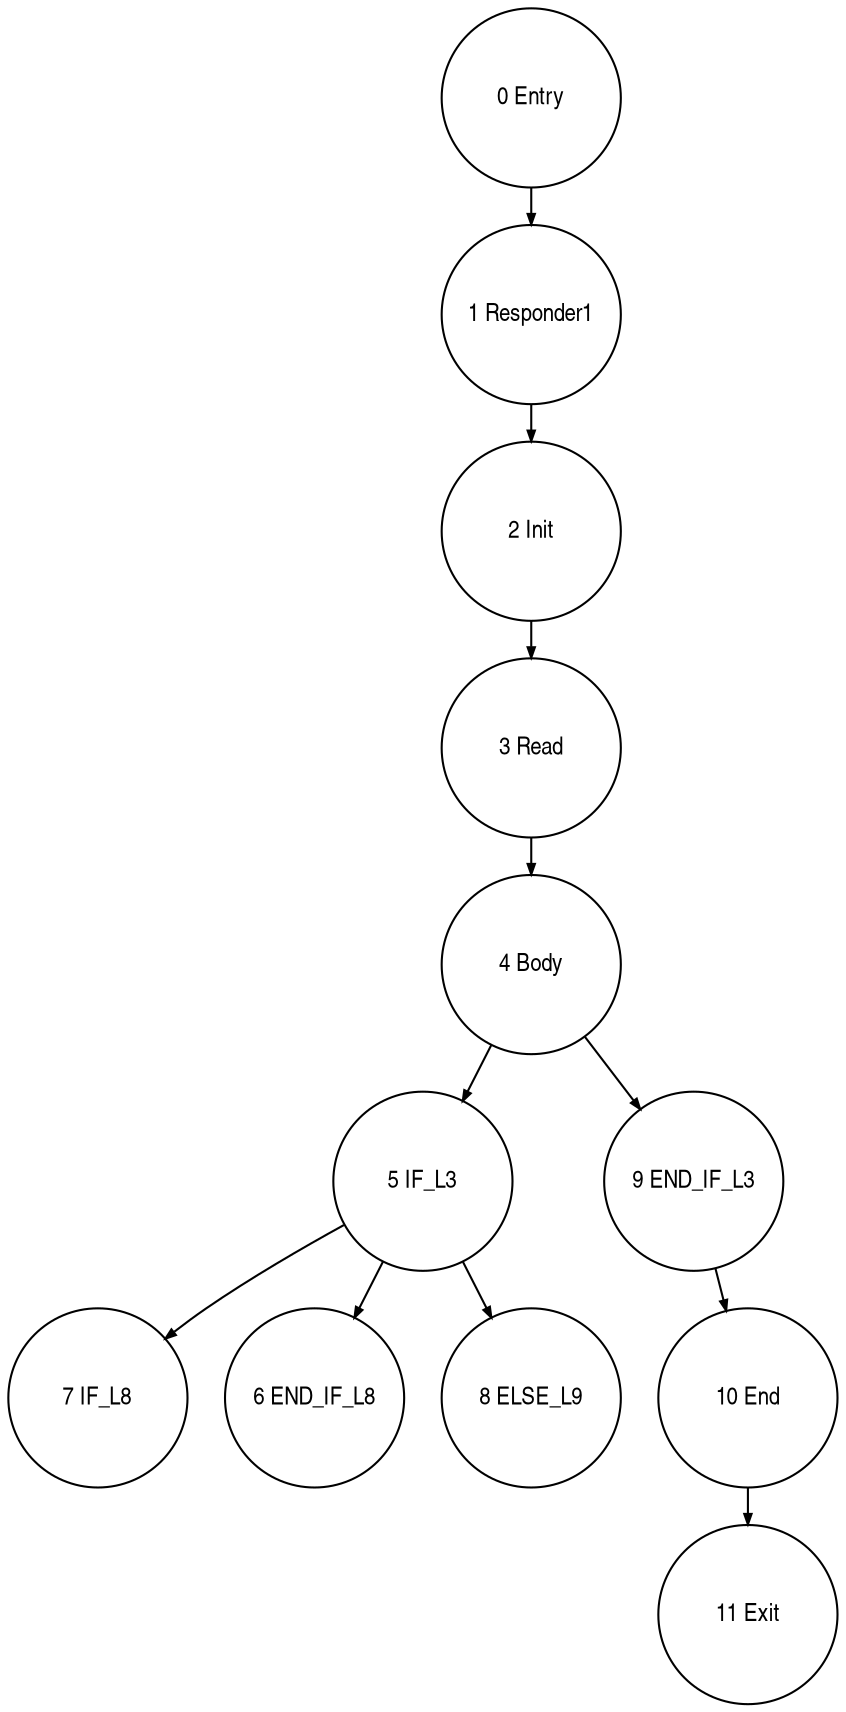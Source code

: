 digraph G {
  ranksep=.25;
  edge [arrowsize=.5]
  node [shape=circle, fontname="ArialNarrow",
        fontsize=12,  height=1.2];
  "4 Body"; "7 IF_L8"; "3 Read"; "6 END_IF_L8"; "0 Entry"; "8 ELSE_L9"; "5 IF_L3"; "2 Init"; "1 Responder1"; "10 End"; "11 Exit"; "9 END_IF_L3"; 
  "3 Read" -> "4 Body";
  "1 Responder1" -> "2 Init";
  "9 END_IF_L3" -> "10 End";
  "0 Entry" -> "1 Responder1";
  "2 Init" -> "3 Read";
  "10 End" -> "11 Exit";
  "5 IF_L3" -> "6 END_IF_L8";
  "5 IF_L3" -> "7 IF_L8";
  "5 IF_L3" -> "8 ELSE_L9";
  "4 Body" -> "5 IF_L3";
  "4 Body" -> "9 END_IF_L3";
}
